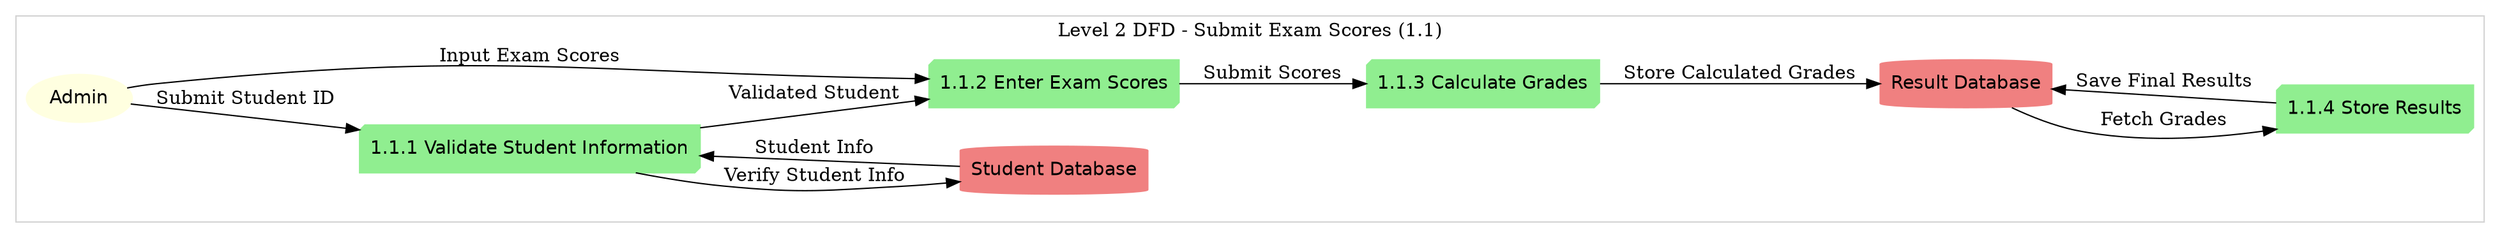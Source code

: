 digraph G {
  rankdir=LR;

  // Defining nodes
  node [shape=box, style=rounded, color=lightblue, fontname=Helvetica];

  subgraph cluster_1 {
    label="Level 2 DFD - Submit Exam Scores (1.1)";
    color=lightgrey;

    // External Entities
    Admin [label="Admin" shape=ellipse style=filled color=lightyellow];

    // Level 2 Processes
    Process1 [label="1.1.1 Validate Student Information" shape=box3d style=filled color=lightgreen];
    Process2 [label="1.1.2 Enter Exam Scores" shape=box3d style=filled color=lightgreen];
    Process3 [label="1.1.3 Calculate Grades" shape=box3d style=filled color=lightgreen];
    Process4 [label="1.1.4 Store Results" shape=box3d style=filled color=lightgreen];

    // Data Stores
    DataStore1 [label="Student Database" shape=cylinder style=filled color=lightcoral];
    DataStore2 [label="Result Database" shape=cylinder style=filled color=lightcoral];

    // Data Flows
    Admin -> Process1 [label="Submit Student ID"];
    Process1 -> DataStore1 [label="Verify Student Info"];
    DataStore1 -> Process1 [label="Student Info"];
    Process1 -> Process2 [label="Validated Student"];

    Admin -> Process2 [label="Input Exam Scores"];
    Process2 -> Process3 [label="Submit Scores"];

    Process3 -> DataStore2 [label="Store Calculated Grades"];
    DataStore2 -> Process4 [label="Fetch Grades"];
    Process4 -> DataStore2 [label="Save Final Results"];
  }
}
